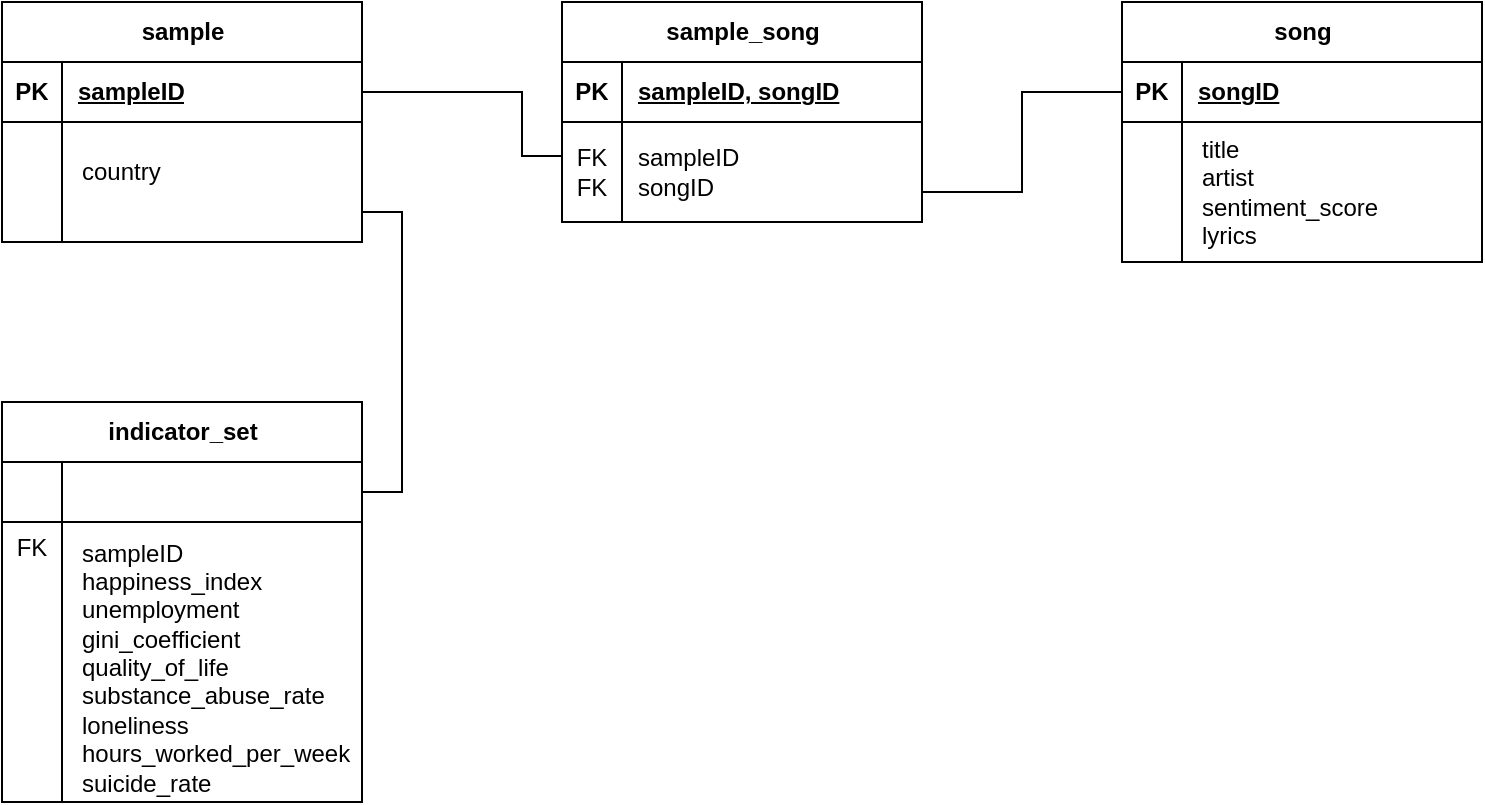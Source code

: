 <mxfile>
    <diagram name="Page-1" id="_STIGoKu6BIK0wY_Vl7S">
        <mxGraphModel dx="524" dy="265" grid="1" gridSize="10" guides="1" tooltips="1" connect="1" arrows="1" fold="1" page="1" pageScale="1" pageWidth="850" pageHeight="1100" math="0" shadow="0">
            <root>
                <mxCell id="0"/>
                <mxCell id="1" parent="0"/>
                <mxCell id="CPqRTZ8YSANqAgdG5RAG-17" value="song" style="shape=table;startSize=30;container=1;collapsible=1;childLayout=tableLayout;fixedRows=1;rowLines=0;fontStyle=1;align=center;resizeLast=1;html=1;" parent="1" vertex="1">
                    <mxGeometry x="600" y="40" width="180" height="130" as="geometry"/>
                </mxCell>
                <mxCell id="CPqRTZ8YSANqAgdG5RAG-18" value="" style="shape=tableRow;horizontal=0;startSize=0;swimlaneHead=0;swimlaneBody=0;fillColor=none;collapsible=0;dropTarget=0;points=[[0,0.5],[1,0.5]];portConstraint=eastwest;top=0;left=0;right=0;bottom=1;" parent="CPqRTZ8YSANqAgdG5RAG-17" vertex="1">
                    <mxGeometry y="30" width="180" height="30" as="geometry"/>
                </mxCell>
                <mxCell id="CPqRTZ8YSANqAgdG5RAG-19" value="PK" style="shape=partialRectangle;connectable=0;fillColor=none;top=0;left=0;bottom=0;right=0;fontStyle=1;overflow=hidden;whiteSpace=wrap;html=1;" parent="CPqRTZ8YSANqAgdG5RAG-18" vertex="1">
                    <mxGeometry width="30" height="30" as="geometry">
                        <mxRectangle width="30" height="30" as="alternateBounds"/>
                    </mxGeometry>
                </mxCell>
                <mxCell id="CPqRTZ8YSANqAgdG5RAG-20" value="songID" style="shape=partialRectangle;connectable=0;fillColor=none;top=0;left=0;bottom=0;right=0;align=left;spacingLeft=6;fontStyle=5;overflow=hidden;whiteSpace=wrap;html=1;" parent="CPqRTZ8YSANqAgdG5RAG-18" vertex="1">
                    <mxGeometry x="30" width="150" height="30" as="geometry">
                        <mxRectangle width="150" height="30" as="alternateBounds"/>
                    </mxGeometry>
                </mxCell>
                <mxCell id="CPqRTZ8YSANqAgdG5RAG-21" value="" style="shape=tableRow;horizontal=0;startSize=0;swimlaneHead=0;swimlaneBody=0;fillColor=none;collapsible=0;dropTarget=0;points=[[0,0.5],[1,0.5]];portConstraint=eastwest;top=0;left=0;right=0;bottom=0;" parent="CPqRTZ8YSANqAgdG5RAG-17" vertex="1">
                    <mxGeometry y="60" width="180" height="70" as="geometry"/>
                </mxCell>
                <mxCell id="CPqRTZ8YSANqAgdG5RAG-22" value="" style="shape=partialRectangle;connectable=0;fillColor=none;top=0;left=0;bottom=0;right=0;editable=1;overflow=hidden;whiteSpace=wrap;html=1;" parent="CPqRTZ8YSANqAgdG5RAG-21" vertex="1">
                    <mxGeometry width="30" height="70" as="geometry">
                        <mxRectangle width="30" height="70" as="alternateBounds"/>
                    </mxGeometry>
                </mxCell>
                <mxCell id="CPqRTZ8YSANqAgdG5RAG-23" value="&lt;table style=&quot;font-size: 1em; width: 180px;&quot; cellpadding=&quot;2&quot; cellspacing=&quot;0&quot;&gt;&lt;tbody&gt;&lt;tr&gt;&lt;td&gt;title&lt;br&gt;artist&lt;br&gt;sentiment_score&lt;br&gt;lyrics&lt;/td&gt;&lt;/tr&gt;&lt;/tbody&gt;&lt;/table&gt;" style="shape=partialRectangle;connectable=0;fillColor=none;top=0;left=0;bottom=0;right=0;align=left;spacingLeft=6;overflow=hidden;whiteSpace=wrap;html=1;" parent="CPqRTZ8YSANqAgdG5RAG-21" vertex="1">
                    <mxGeometry x="30" width="150" height="70" as="geometry">
                        <mxRectangle width="150" height="70" as="alternateBounds"/>
                    </mxGeometry>
                </mxCell>
                <mxCell id="CPqRTZ8YSANqAgdG5RAG-31" value="indicator_set" style="shape=table;startSize=30;container=1;collapsible=1;childLayout=tableLayout;fixedRows=1;rowLines=0;fontStyle=1;align=center;resizeLast=1;html=1;" parent="1" vertex="1">
                    <mxGeometry x="40" y="240" width="180" height="200" as="geometry"/>
                </mxCell>
                <mxCell id="CPqRTZ8YSANqAgdG5RAG-32" value="" style="shape=tableRow;horizontal=0;startSize=0;swimlaneHead=0;swimlaneBody=0;fillColor=none;collapsible=0;dropTarget=0;points=[[0,0.5],[1,0.5]];portConstraint=eastwest;top=0;left=0;right=0;bottom=1;" parent="CPqRTZ8YSANqAgdG5RAG-31" vertex="1">
                    <mxGeometry y="30" width="180" height="30" as="geometry"/>
                </mxCell>
                <mxCell id="CPqRTZ8YSANqAgdG5RAG-33" value="" style="shape=partialRectangle;connectable=0;fillColor=none;top=0;left=0;bottom=0;right=0;fontStyle=1;overflow=hidden;whiteSpace=wrap;html=1;" parent="CPqRTZ8YSANqAgdG5RAG-32" vertex="1">
                    <mxGeometry width="30" height="30" as="geometry">
                        <mxRectangle width="30" height="30" as="alternateBounds"/>
                    </mxGeometry>
                </mxCell>
                <mxCell id="CPqRTZ8YSANqAgdG5RAG-34" value="" style="shape=partialRectangle;connectable=0;fillColor=none;top=0;left=0;bottom=0;right=0;align=left;spacingLeft=6;fontStyle=5;overflow=hidden;whiteSpace=wrap;html=1;" parent="CPqRTZ8YSANqAgdG5RAG-32" vertex="1">
                    <mxGeometry x="30" width="150" height="30" as="geometry">
                        <mxRectangle width="150" height="30" as="alternateBounds"/>
                    </mxGeometry>
                </mxCell>
                <mxCell id="CPqRTZ8YSANqAgdG5RAG-35" value="" style="shape=tableRow;horizontal=0;startSize=0;swimlaneHead=0;swimlaneBody=0;fillColor=none;collapsible=0;dropTarget=0;points=[[0,0.5],[1,0.5]];portConstraint=eastwest;top=0;left=0;right=0;bottom=0;" parent="CPqRTZ8YSANqAgdG5RAG-31" vertex="1">
                    <mxGeometry y="60" width="180" height="140" as="geometry"/>
                </mxCell>
                <mxCell id="CPqRTZ8YSANqAgdG5RAG-36" value="&lt;div&gt;FK&lt;/div&gt;&lt;div&gt;&lt;br&gt;&lt;/div&gt;&lt;div&gt;&lt;br&gt;&lt;/div&gt;&lt;div&gt;&lt;br&gt;&lt;/div&gt;&lt;div&gt;&lt;br&gt;&lt;/div&gt;&lt;div&gt;&lt;br&gt;&lt;/div&gt;&lt;div&gt;&lt;br&gt;&lt;/div&gt;&lt;div&gt;&lt;br&gt;&lt;/div&gt;&lt;div&gt;&lt;br&gt;&lt;/div&gt;" style="shape=partialRectangle;connectable=0;fillColor=none;top=0;left=0;bottom=0;right=0;editable=1;overflow=hidden;whiteSpace=wrap;html=1;" parent="CPqRTZ8YSANqAgdG5RAG-35" vertex="1">
                    <mxGeometry width="30" height="140" as="geometry">
                        <mxRectangle width="30" height="140" as="alternateBounds"/>
                    </mxGeometry>
                </mxCell>
                <mxCell id="CPqRTZ8YSANqAgdG5RAG-37" value="&lt;table style=&quot;font-size: 1em; width: 204.008px;&quot; cellpadding=&quot;2&quot; cellspacing=&quot;0&quot;&gt;&lt;tbody&gt;&lt;tr&gt;&lt;td&gt;&lt;table style=&quot;font-size: 1em; width: 180px;&quot; cellpadding=&quot;2&quot; cellspacing=&quot;0&quot;&gt;&lt;tbody&gt;&lt;tr&gt;&lt;td&gt;&lt;/td&gt;&lt;/tr&gt;&lt;/tbody&gt;&lt;/table&gt;sampleID&lt;br&gt;happiness_index&lt;br&gt;unemployment&lt;br&gt;gini_coefficient&lt;br&gt;quality_of_life&lt;br&gt;substance_abuse_rate&lt;br&gt;loneliness&lt;br&gt;hours_worked_per_week&lt;br&gt;suicide_rate&lt;br&gt;depression_rate&lt;/td&gt;&lt;/tr&gt;&lt;/tbody&gt;&lt;/table&gt;" style="shape=partialRectangle;connectable=0;fillColor=none;top=0;left=0;bottom=0;right=0;align=left;spacingLeft=6;overflow=hidden;whiteSpace=wrap;html=1;" parent="CPqRTZ8YSANqAgdG5RAG-35" vertex="1">
                    <mxGeometry x="30" width="150" height="140" as="geometry">
                        <mxRectangle width="150" height="140" as="alternateBounds"/>
                    </mxGeometry>
                </mxCell>
                <mxCell id="4RtLNQWA7ruRCNy9nixf-1" value="sample" style="shape=table;startSize=30;container=1;collapsible=1;childLayout=tableLayout;fixedRows=1;rowLines=0;fontStyle=1;align=center;resizeLast=1;html=1;" parent="1" vertex="1">
                    <mxGeometry x="40" y="40" width="180" height="120" as="geometry"/>
                </mxCell>
                <mxCell id="4RtLNQWA7ruRCNy9nixf-2" value="" style="shape=tableRow;horizontal=0;startSize=0;swimlaneHead=0;swimlaneBody=0;fillColor=none;collapsible=0;dropTarget=0;points=[[0,0.5],[1,0.5]];portConstraint=eastwest;top=0;left=0;right=0;bottom=1;" parent="4RtLNQWA7ruRCNy9nixf-1" vertex="1">
                    <mxGeometry y="30" width="180" height="30" as="geometry"/>
                </mxCell>
                <mxCell id="4RtLNQWA7ruRCNy9nixf-3" value="PK" style="shape=partialRectangle;connectable=0;fillColor=none;top=0;left=0;bottom=0;right=0;fontStyle=1;overflow=hidden;whiteSpace=wrap;html=1;" parent="4RtLNQWA7ruRCNy9nixf-2" vertex="1">
                    <mxGeometry width="30" height="30" as="geometry">
                        <mxRectangle width="30" height="30" as="alternateBounds"/>
                    </mxGeometry>
                </mxCell>
                <mxCell id="4RtLNQWA7ruRCNy9nixf-4" value="sampleID" style="shape=partialRectangle;connectable=0;fillColor=none;top=0;left=0;bottom=0;right=0;align=left;spacingLeft=6;fontStyle=5;overflow=hidden;whiteSpace=wrap;html=1;" parent="4RtLNQWA7ruRCNy9nixf-2" vertex="1">
                    <mxGeometry x="30" width="150" height="30" as="geometry">
                        <mxRectangle width="150" height="30" as="alternateBounds"/>
                    </mxGeometry>
                </mxCell>
                <mxCell id="4RtLNQWA7ruRCNy9nixf-5" value="" style="shape=tableRow;horizontal=0;startSize=0;swimlaneHead=0;swimlaneBody=0;fillColor=none;collapsible=0;dropTarget=0;points=[[0,0.5],[1,0.5]];portConstraint=eastwest;top=0;left=0;right=0;bottom=0;" parent="4RtLNQWA7ruRCNy9nixf-1" vertex="1">
                    <mxGeometry y="60" width="180" height="60" as="geometry"/>
                </mxCell>
                <mxCell id="4RtLNQWA7ruRCNy9nixf-6" value="" style="shape=partialRectangle;connectable=0;fillColor=none;top=0;left=0;bottom=0;right=0;editable=1;overflow=hidden;whiteSpace=wrap;html=1;" parent="4RtLNQWA7ruRCNy9nixf-5" vertex="1">
                    <mxGeometry width="30" height="60" as="geometry">
                        <mxRectangle width="30" height="60" as="alternateBounds"/>
                    </mxGeometry>
                </mxCell>
                <mxCell id="4RtLNQWA7ruRCNy9nixf-7" value="&lt;table style=&quot;font-size: 1em; width: 204.008px;&quot; cellpadding=&quot;2&quot; cellspacing=&quot;0&quot;&gt;&lt;tbody&gt;&lt;tr&gt;&lt;td&gt;&lt;table style=&quot;font-size: 1em; width: 180px;&quot; cellpadding=&quot;2&quot; cellspacing=&quot;0&quot;&gt;&lt;tbody&gt;&lt;tr&gt;&lt;td&gt;&lt;/td&gt;&lt;/tr&gt;&lt;/tbody&gt;&lt;/table&gt;country&lt;br&gt;&lt;br&gt;&lt;/td&gt;&lt;/tr&gt;&lt;/tbody&gt;&lt;/table&gt;" style="shape=partialRectangle;connectable=0;fillColor=none;top=0;left=0;bottom=0;right=0;align=left;spacingLeft=6;overflow=hidden;whiteSpace=wrap;html=1;" parent="4RtLNQWA7ruRCNy9nixf-5" vertex="1">
                    <mxGeometry x="30" width="150" height="60" as="geometry">
                        <mxRectangle width="150" height="60" as="alternateBounds"/>
                    </mxGeometry>
                </mxCell>
                <mxCell id="4RtLNQWA7ruRCNy9nixf-15" value="" style="endArrow=none;html=1;rounded=0;exitX=1;exitY=0.75;exitDx=0;exitDy=0;exitPerimeter=0;entryX=1;entryY=0.5;entryDx=0;entryDy=0;edgeStyle=orthogonalEdgeStyle;" parent="1" source="4RtLNQWA7ruRCNy9nixf-5" target="CPqRTZ8YSANqAgdG5RAG-32" edge="1">
                    <mxGeometry width="50" height="50" relative="1" as="geometry">
                        <mxPoint x="230" y="220" as="sourcePoint"/>
                        <mxPoint x="280" y="170" as="targetPoint"/>
                        <Array as="points">
                            <mxPoint x="240" y="145"/>
                            <mxPoint x="240" y="285"/>
                        </Array>
                    </mxGeometry>
                </mxCell>
                <mxCell id="4RtLNQWA7ruRCNy9nixf-18" value="" style="endArrow=none;html=1;rounded=0;exitX=1;exitY=0.5;exitDx=0;exitDy=0;edgeStyle=orthogonalEdgeStyle;entryX=0;entryY=0.34;entryDx=0;entryDy=0;entryPerimeter=0;" parent="1" source="4RtLNQWA7ruRCNy9nixf-2" target="4RtLNQWA7ruRCNy9nixf-24" edge="1">
                    <mxGeometry width="50" height="50" relative="1" as="geometry">
                        <mxPoint x="400" y="320" as="sourcePoint"/>
                        <mxPoint x="290" y="70" as="targetPoint"/>
                        <Array as="points">
                            <mxPoint x="300" y="85"/>
                            <mxPoint x="300" y="117"/>
                        </Array>
                    </mxGeometry>
                </mxCell>
                <mxCell id="4RtLNQWA7ruRCNy9nixf-20" value="sample_song" style="shape=table;startSize=30;container=1;collapsible=1;childLayout=tableLayout;fixedRows=1;rowLines=0;fontStyle=1;align=center;resizeLast=1;html=1;" parent="1" vertex="1">
                    <mxGeometry x="320" y="40" width="180" height="110" as="geometry"/>
                </mxCell>
                <mxCell id="4RtLNQWA7ruRCNy9nixf-21" value="" style="shape=tableRow;horizontal=0;startSize=0;swimlaneHead=0;swimlaneBody=0;fillColor=none;collapsible=0;dropTarget=0;points=[[0,0.5],[1,0.5]];portConstraint=eastwest;top=0;left=0;right=0;bottom=1;" parent="4RtLNQWA7ruRCNy9nixf-20" vertex="1">
                    <mxGeometry y="30" width="180" height="30" as="geometry"/>
                </mxCell>
                <mxCell id="4RtLNQWA7ruRCNy9nixf-22" value="PK" style="shape=partialRectangle;connectable=0;fillColor=none;top=0;left=0;bottom=0;right=0;fontStyle=1;overflow=hidden;whiteSpace=wrap;html=1;" parent="4RtLNQWA7ruRCNy9nixf-21" vertex="1">
                    <mxGeometry width="30" height="30" as="geometry">
                        <mxRectangle width="30" height="30" as="alternateBounds"/>
                    </mxGeometry>
                </mxCell>
                <mxCell id="4RtLNQWA7ruRCNy9nixf-23" value="sampleID, songID" style="shape=partialRectangle;connectable=0;fillColor=none;top=0;left=0;bottom=0;right=0;align=left;spacingLeft=6;fontStyle=5;overflow=hidden;whiteSpace=wrap;html=1;" parent="4RtLNQWA7ruRCNy9nixf-21" vertex="1">
                    <mxGeometry x="30" width="150" height="30" as="geometry">
                        <mxRectangle width="150" height="30" as="alternateBounds"/>
                    </mxGeometry>
                </mxCell>
                <mxCell id="4RtLNQWA7ruRCNy9nixf-24" value="" style="shape=tableRow;horizontal=0;startSize=0;swimlaneHead=0;swimlaneBody=0;fillColor=none;collapsible=0;dropTarget=0;points=[[0,0.5],[1,0.5]];portConstraint=eastwest;top=0;left=0;right=0;bottom=0;" parent="4RtLNQWA7ruRCNy9nixf-20" vertex="1">
                    <mxGeometry y="60" width="180" height="50" as="geometry"/>
                </mxCell>
                <mxCell id="4RtLNQWA7ruRCNy9nixf-25" value="FK&lt;div&gt;FK&lt;/div&gt;" style="shape=partialRectangle;connectable=0;fillColor=none;top=0;left=0;bottom=0;right=0;editable=1;overflow=hidden;whiteSpace=wrap;html=1;" parent="4RtLNQWA7ruRCNy9nixf-24" vertex="1">
                    <mxGeometry width="30" height="50" as="geometry">
                        <mxRectangle width="30" height="50" as="alternateBounds"/>
                    </mxGeometry>
                </mxCell>
                <mxCell id="4RtLNQWA7ruRCNy9nixf-26" value="sampleID&lt;div&gt;songID&lt;/div&gt;" style="shape=partialRectangle;connectable=0;fillColor=none;top=0;left=0;bottom=0;right=0;align=left;spacingLeft=6;overflow=hidden;whiteSpace=wrap;html=1;" parent="4RtLNQWA7ruRCNy9nixf-24" vertex="1">
                    <mxGeometry x="30" width="150" height="50" as="geometry">
                        <mxRectangle width="150" height="50" as="alternateBounds"/>
                    </mxGeometry>
                </mxCell>
                <mxCell id="4RtLNQWA7ruRCNy9nixf-27" value="" style="endArrow=none;html=1;rounded=0;exitX=1;exitY=0.7;exitDx=0;exitDy=0;exitPerimeter=0;entryX=0;entryY=0.5;entryDx=0;entryDy=0;edgeStyle=orthogonalEdgeStyle;" parent="1" source="4RtLNQWA7ruRCNy9nixf-24" target="CPqRTZ8YSANqAgdG5RAG-18" edge="1">
                    <mxGeometry width="50" height="50" relative="1" as="geometry">
                        <mxPoint x="400" y="320" as="sourcePoint"/>
                        <mxPoint x="450" y="270" as="targetPoint"/>
                    </mxGeometry>
                </mxCell>
            </root>
        </mxGraphModel>
    </diagram>
</mxfile>